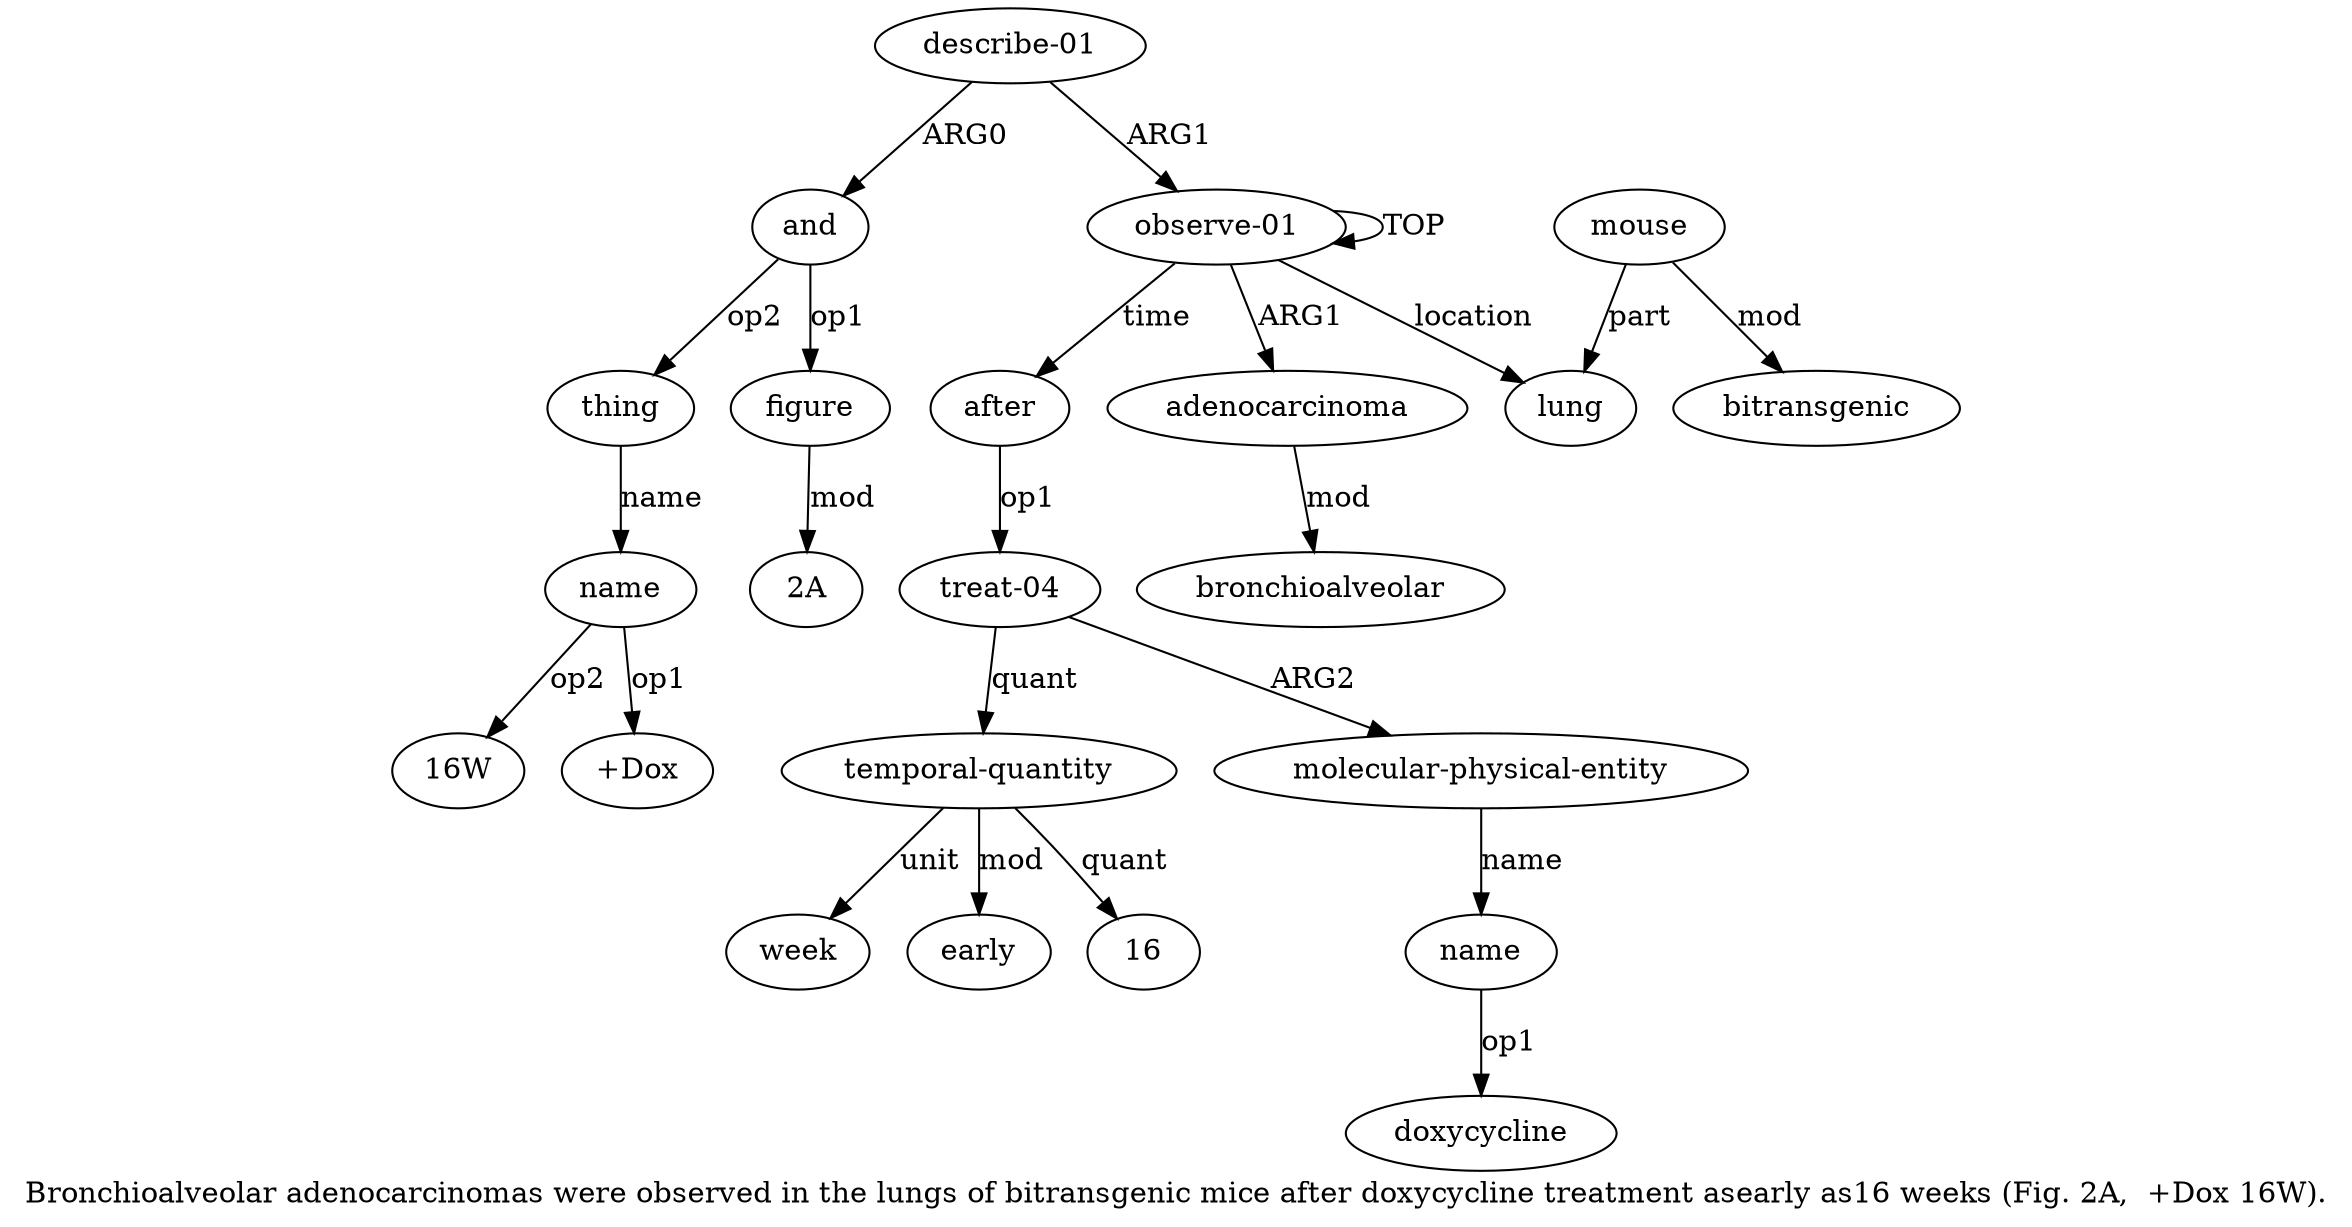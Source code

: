 digraph  {
	graph [label="Bronchioalveolar adenocarcinomas were observed in the lungs of bitransgenic mice after doxycycline treatment asearly as16 weeks (\
Fig. 2A,  +Dox 16W)."];
	node [label="\N"];
	"a15 2A"	 [color=black,
		gold_ind=-1,
		gold_label="2A",
		label="2A",
		test_ind=-1,
		test_label="2A"];
	"a10 16"	 [color=black,
		gold_ind=-1,
		gold_label=16,
		label=16,
		test_ind=-1,
		test_label=16];
	"a9 doxycycline"	 [color=black,
		gold_ind=-1,
		gold_label=doxycycline,
		label=doxycycline,
		test_ind=-1,
		test_label=doxycycline];
	"a17 16W"	 [color=black,
		gold_ind=-1,
		gold_label="16W",
		label="16W",
		test_ind=-1,
		test_label="16W"];
	a15	 [color=black,
		gold_ind=15,
		gold_label=figure,
		label=figure,
		test_ind=15,
		test_label=figure];
	a15 -> "a15 2A" [key=0,
	color=black,
	gold_label=mod,
	label=mod,
	test_label=mod];
a14 [color=black,
	gold_ind=14,
	gold_label=and,
	label=and,
	test_ind=14,
	test_label=and];
a14 -> a15 [key=0,
color=black,
gold_label=op1,
label=op1,
test_label=op1];
a16 [color=black,
gold_ind=16,
gold_label=thing,
label=thing,
test_ind=16,
test_label=thing];
a14 -> a16 [key=0,
color=black,
gold_label=op2,
label=op2,
test_label=op2];
a17 [color=black,
gold_ind=17,
gold_label=name,
label=name,
test_ind=17,
test_label=name];
a17 -> "a17 16W" [key=0,
color=black,
gold_label=op2,
label=op2,
test_label=op2];
"a17 +Dox" [color=black,
gold_ind=-1,
gold_label="+Dox",
label="+Dox",
test_ind=-1,
test_label="+Dox"];
a17 -> "a17 +Dox" [key=0,
color=black,
gold_label=op1,
label=op1,
test_label=op1];
a16 -> a17 [key=0,
color=black,
gold_label=name,
label=name,
test_label=name];
a11 [color=black,
gold_ind=11,
gold_label=week,
label=week,
test_ind=11,
test_label=week];
a10 [color=black,
gold_ind=10,
gold_label="temporal-quantity",
label="temporal-quantity",
test_ind=10,
test_label="temporal-quantity"];
a10 -> "a10 16" [key=0,
color=black,
gold_label=quant,
label=quant,
test_label=quant];
a10 -> a11 [key=0,
color=black,
gold_label=unit,
label=unit,
test_label=unit];
a12 [color=black,
gold_ind=12,
gold_label=early,
label=early,
test_ind=12,
test_label=early];
a10 -> a12 [key=0,
color=black,
gold_label=mod,
label=mod,
test_label=mod];
a13 [color=black,
gold_ind=13,
gold_label="describe-01",
label="describe-01",
test_ind=13,
test_label="describe-01"];
a13 -> a14 [key=0,
color=black,
gold_label=ARG0,
label=ARG0,
test_label=ARG0];
a0 [color=black,
gold_ind=0,
gold_label="observe-01",
label="observe-01",
test_ind=0,
test_label="observe-01"];
a13 -> a0 [key=0,
color=black,
gold_label=ARG1,
label=ARG1,
test_label=ARG1];
a1 [color=black,
gold_ind=1,
gold_label=adenocarcinoma,
label=adenocarcinoma,
test_ind=1,
test_label=adenocarcinoma];
a2 [color=black,
gold_ind=2,
gold_label=bronchioalveolar,
label=bronchioalveolar,
test_ind=2,
test_label=bronchioalveolar];
a1 -> a2 [key=0,
color=black,
gold_label=mod,
label=mod,
test_label=mod];
a0 -> a1 [key=0,
color=black,
gold_label=ARG1,
label=ARG1,
test_label=ARG1];
a0 -> a0 [key=0,
color=black,
gold_label=TOP,
label=TOP,
test_label=TOP];
a3 [color=black,
gold_ind=3,
gold_label=lung,
label=lung,
test_ind=3,
test_label=lung];
a0 -> a3 [key=0,
color=black,
gold_label=location,
label=location,
test_label=location];
a6 [color=black,
gold_ind=6,
gold_label=after,
label=after,
test_ind=6,
test_label=after];
a0 -> a6 [key=0,
color=black,
gold_label=time,
label=time,
test_label=time];
a5 [color=black,
gold_ind=5,
gold_label=bitransgenic,
label=bitransgenic,
test_ind=5,
test_label=bitransgenic];
a4 [color=black,
gold_ind=4,
gold_label=mouse,
label=mouse,
test_ind=4,
test_label=mouse];
a4 -> a3 [key=0,
color=black,
gold_label=part,
label=part,
test_label=part];
a4 -> a5 [key=0,
color=black,
gold_label=mod,
label=mod,
test_label=mod];
a7 [color=black,
gold_ind=7,
gold_label="treat-04",
label="treat-04",
test_ind=7,
test_label="treat-04"];
a7 -> a10 [key=0,
color=black,
gold_label=quant,
label=quant,
test_label=quant];
a8 [color=black,
gold_ind=8,
gold_label="molecular-physical-entity",
label="molecular-physical-entity",
test_ind=8,
test_label="molecular-physical-entity"];
a7 -> a8 [key=0,
color=black,
gold_label=ARG2,
label=ARG2,
test_label=ARG2];
a6 -> a7 [key=0,
color=black,
gold_label=op1,
label=op1,
test_label=op1];
a9 [color=black,
gold_ind=9,
gold_label=name,
label=name,
test_ind=9,
test_label=name];
a9 -> "a9 doxycycline" [key=0,
color=black,
gold_label=op1,
label=op1,
test_label=op1];
a8 -> a9 [key=0,
color=black,
gold_label=name,
label=name,
test_label=name];
}
